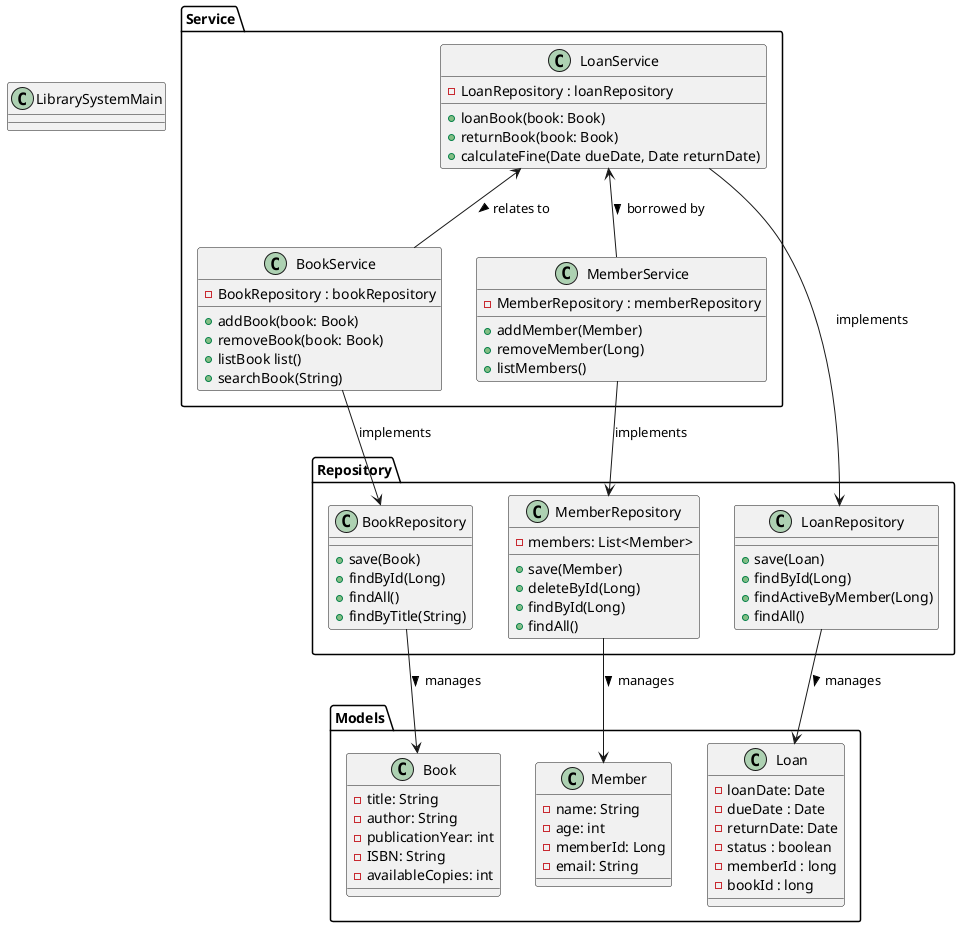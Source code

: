 @startuml
Package "Models" {
class Book {
  - title: String
  - author: String
  - publicationYear: int
  - ISBN: String
  - availableCopies: int
}

class Member {
  - name: String
  - age: int
  - memberId: Long
  - email: String
}

class Loan {
  - loanDate: Date
  - dueDate : Date
  - returnDate: Date
  - status : boolean
  - memberId : long
  - bookId : long
  }
}

Package "Service" {

class MemberService {
  - MemberRepository : memberRepository
  + addMember(Member)
  + removeMember(Long)
  + listMembers()

  }
class BookService {
  - BookRepository : bookRepository
  + addBook(book: Book)
  + removeBook(book: Book)
  + listBook list()
  + searchBook(String)
  }
class LoanService {
  - LoanRepository : loanRepository
  + loanBook(book: Book)
  + returnBook(book: Book)
  + calculateFine(Date dueDate, Date returnDate)
  }
}

Package "Repository" {
class LoanRepository {
  + save(Loan)
  + findById(Long)
  + findActiveByMember(Long)
  + findAll()

  }
class BookRepository {
 + save(Book)
 + findById(Long)
 + findAll()
 + findByTitle(String)
}
class MemberRepository {
- members: List<Member>
  + save(Member)
  + deleteById(Long)
  + findById(Long)
  + findAll()

}
}

class LibrarySystemMain {

}

BookService --> BookRepository : implements
MemberService --> MemberRepository : implements
LoanService --> LoanRepository : implements
BookRepository --> Book : manages >
MemberRepository --> Member : manages >
LoanRepository --> Loan : manages >
LoanService <-- BookService : relates to >
LoanService <-- MemberService : borrowed by >



@enduml
